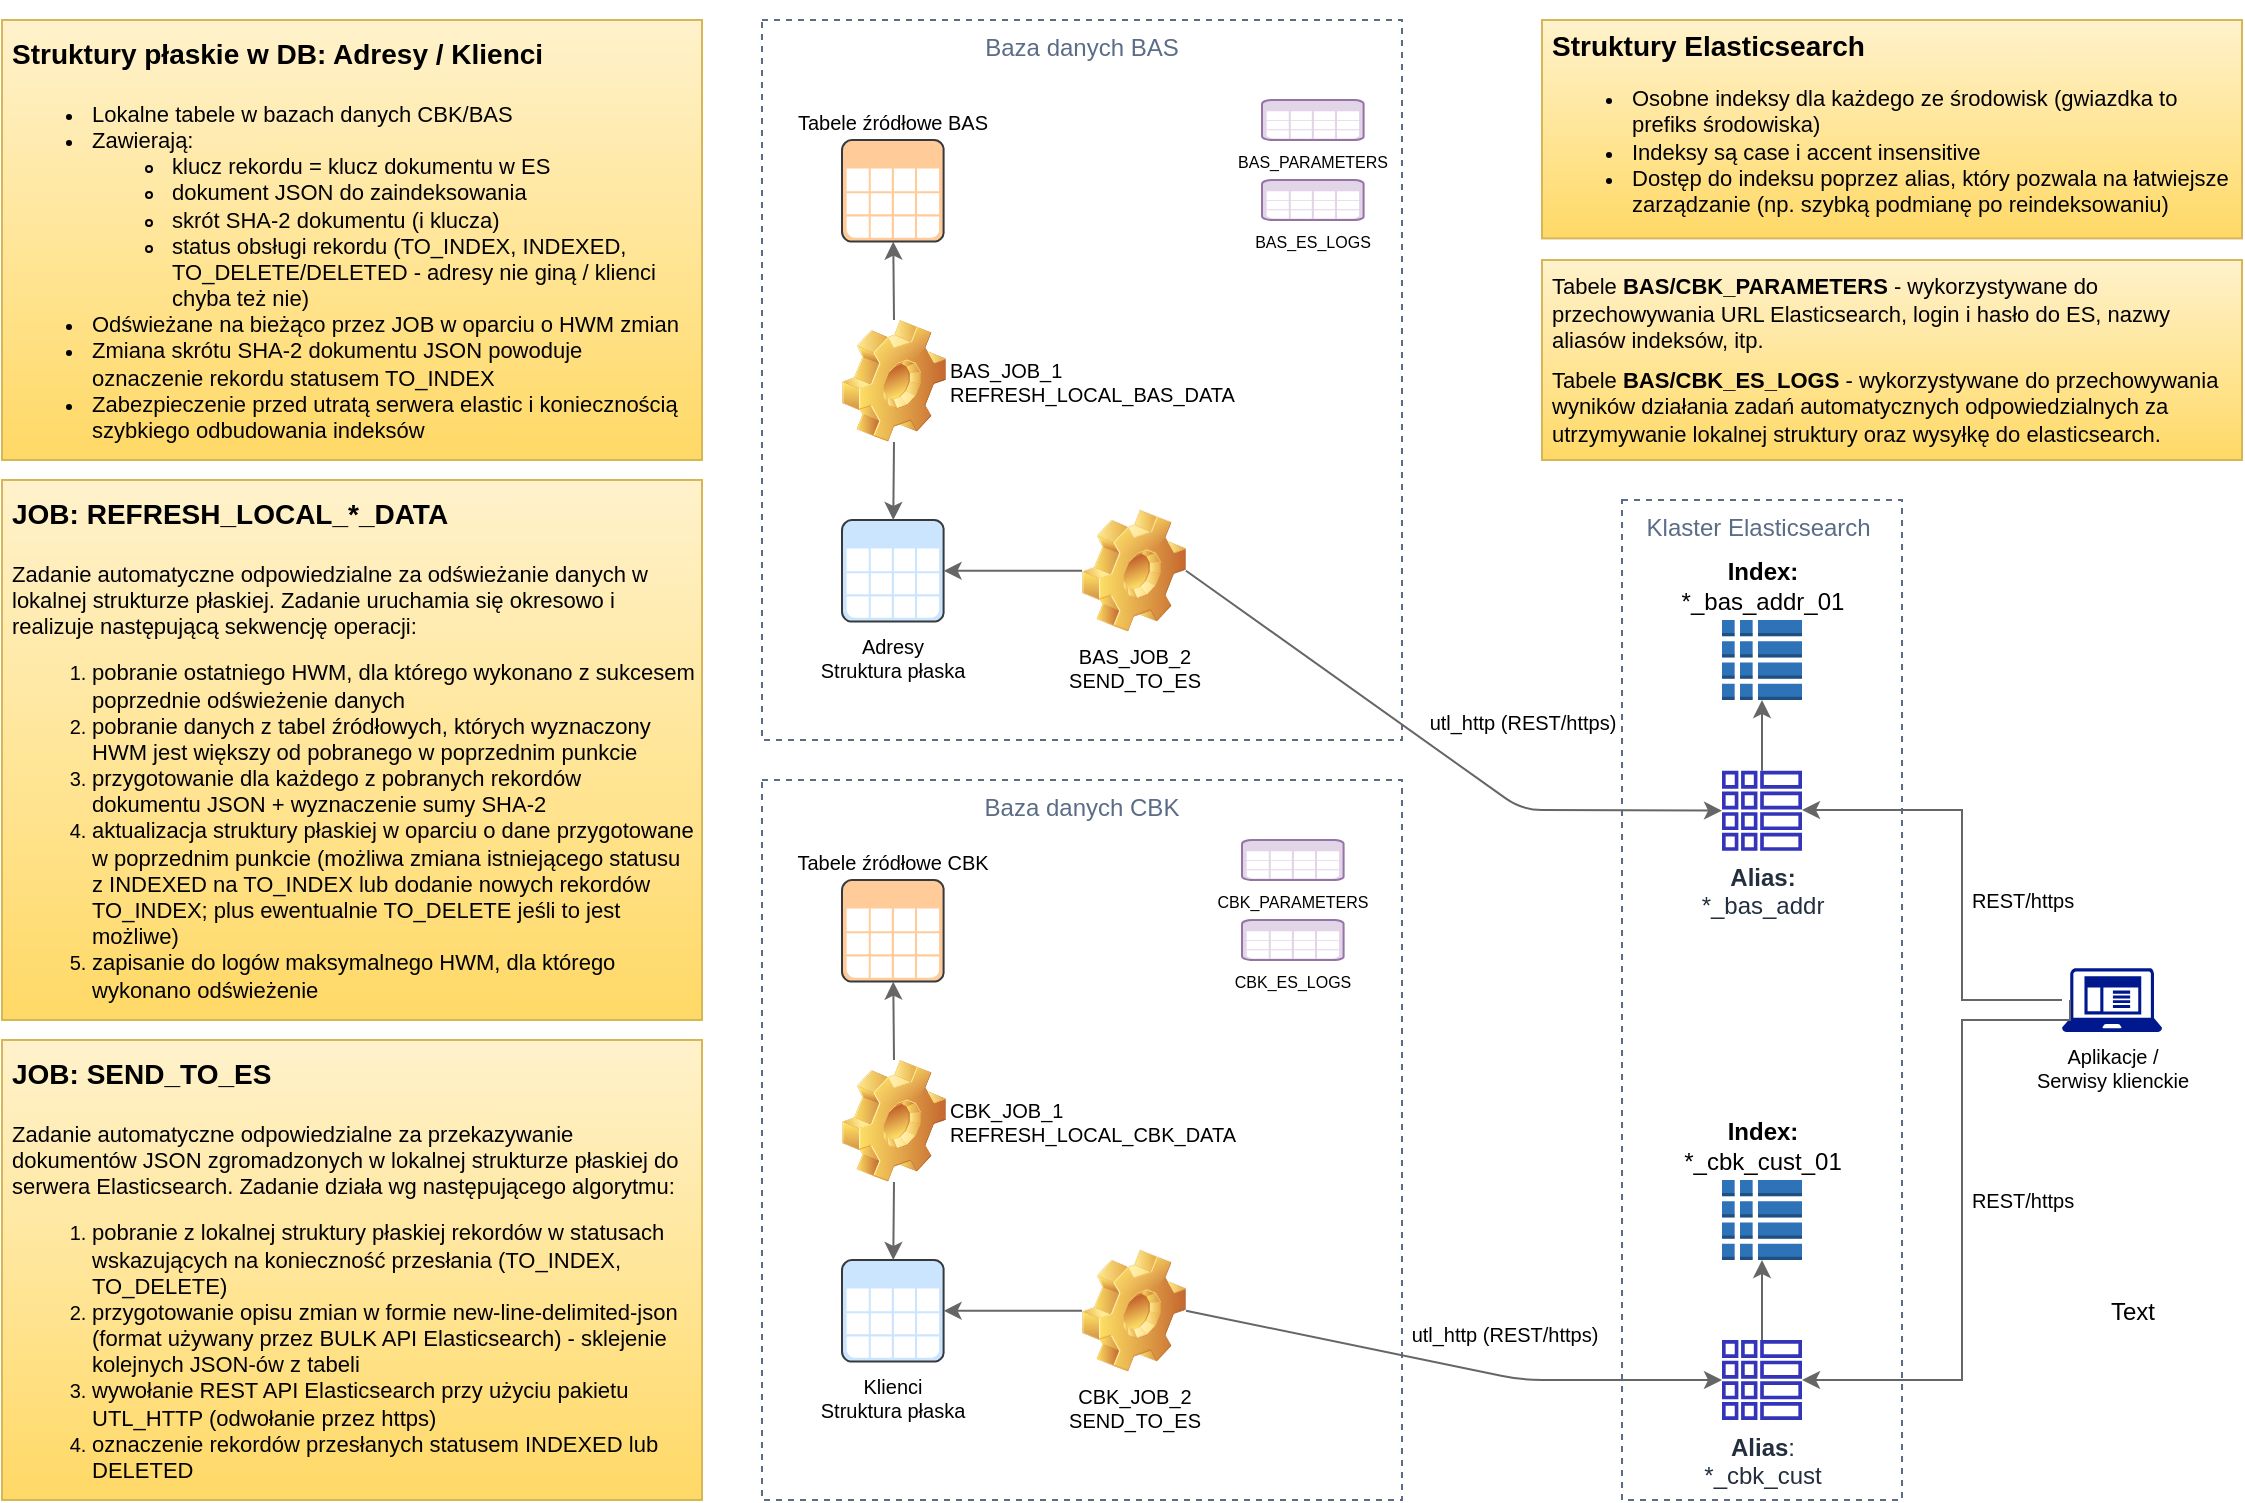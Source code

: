 <mxfile version="13.0.0" type="github">
  <diagram id="Ht1M8jgEwFfnCIfOTk4-" name="Page-1">
    <mxGraphModel dx="1170" dy="733" grid="1" gridSize="10" guides="1" tooltips="1" connect="1" arrows="1" fold="1" page="1" pageScale="1" pageWidth="1169" pageHeight="827" math="0" shadow="0">
      <root>
        <mxCell id="0" />
        <mxCell id="1" parent="0" />
        <mxCell id="Rd7k1DUN7EmRphaQOlK2-62" value="" style="group;spacingTop=0;" parent="1" vertex="1" connectable="0">
          <mxGeometry x="420" y="40" width="740" height="740" as="geometry" />
        </mxCell>
        <mxCell id="Rd7k1DUN7EmRphaQOlK2-14" value="Baza danych BAS" style="fillColor=none;strokeColor=#5A6C86;dashed=1;verticalAlign=top;fontStyle=0;fontColor=#5A6C86;" parent="Rd7k1DUN7EmRphaQOlK2-62" vertex="1">
          <mxGeometry width="320" height="360" as="geometry" />
        </mxCell>
        <mxCell id="Rd7k1DUN7EmRphaQOlK2-16" value="Tabele źródłowe BAS" style="shadow=0;dashed=0;strokeColor=#36393d;fillColor=#ffcc99;labelPosition=center;verticalLabelPosition=top;verticalAlign=bottom;align=center;outlineConnect=0;shape=mxgraph.veeam.table;html=1;fontSize=10;" parent="Rd7k1DUN7EmRphaQOlK2-62" vertex="1">
          <mxGeometry x="40" y="60" width="50.8" height="50.8" as="geometry" />
        </mxCell>
        <mxCell id="Rd7k1DUN7EmRphaQOlK2-17" value="BAS_JOB_1&lt;br style=&quot;font-size: 10px&quot;&gt;REFRESH_LOCAL_BAS_DATA" style="shape=image;html=1;verticalLabelPosition=middle;labelBackgroundColor=#ffffff;verticalAlign=middle;imageAspect=1;aspect=fixed;image=img/clipart/Gear_128x128.png;labelPosition=right;align=left;fontSize=10;fontColor=#000000;whiteSpace=wrap;" parent="Rd7k1DUN7EmRphaQOlK2-62" vertex="1">
          <mxGeometry x="40" y="150" width="52" height="61" as="geometry" />
        </mxCell>
        <mxCell id="Rd7k1DUN7EmRphaQOlK2-19" value="Adresy&lt;br style=&quot;font-size: 10px;&quot;&gt;Struktura płaska" style="shadow=0;dashed=0;html=1;strokeColor=#36393d;fillColor=#cce5ff;labelPosition=center;verticalLabelPosition=bottom;verticalAlign=top;align=center;outlineConnect=0;shape=mxgraph.veeam.table;fontSize=10;" parent="Rd7k1DUN7EmRphaQOlK2-62" vertex="1">
          <mxGeometry x="40" y="250" width="50.8" height="50.8" as="geometry" />
        </mxCell>
        <mxCell id="Rd7k1DUN7EmRphaQOlK2-21" value="" style="endArrow=classic;html=1;fontColor=#333333;exitX=0.5;exitY=0;exitDx=0;exitDy=0;fillColor=#6d8764;strokeColor=#666666;" parent="Rd7k1DUN7EmRphaQOlK2-62" source="Rd7k1DUN7EmRphaQOlK2-17" target="Rd7k1DUN7EmRphaQOlK2-16" edge="1">
          <mxGeometry width="50" height="50" relative="1" as="geometry">
            <mxPoint x="-40" y="220" as="sourcePoint" />
            <mxPoint x="10" y="170" as="targetPoint" />
          </mxGeometry>
        </mxCell>
        <mxCell id="Rd7k1DUN7EmRphaQOlK2-22" value="" style="endArrow=classic;html=1;fontColor=#333333;exitX=0.5;exitY=1;exitDx=0;exitDy=0;fillColor=#6d8764;strokeColor=#666666;" parent="Rd7k1DUN7EmRphaQOlK2-62" source="Rd7k1DUN7EmRphaQOlK2-17" target="Rd7k1DUN7EmRphaQOlK2-19" edge="1">
          <mxGeometry width="50" height="50" relative="1" as="geometry">
            <mxPoint x="76" y="160" as="sourcePoint" />
            <mxPoint x="75.636" y="120.8" as="targetPoint" />
          </mxGeometry>
        </mxCell>
        <mxCell id="Rd7k1DUN7EmRphaQOlK2-23" value="BAS_JOB_2&lt;br style=&quot;font-size: 10px&quot;&gt;SEND_TO_ES" style="shape=image;html=1;verticalLabelPosition=bottom;labelBackgroundColor=#ffffff;verticalAlign=top;imageAspect=1;aspect=fixed;image=img/clipart/Gear_128x128.png;labelPosition=center;align=center;fontSize=10;" parent="Rd7k1DUN7EmRphaQOlK2-62" vertex="1">
          <mxGeometry x="160" y="244.9" width="52" height="61" as="geometry" />
        </mxCell>
        <mxCell id="Rd7k1DUN7EmRphaQOlK2-24" value="" style="endArrow=classic;html=1;fontColor=#333333;fillColor=#6d8764;strokeColor=#666666;" parent="Rd7k1DUN7EmRphaQOlK2-62" source="Rd7k1DUN7EmRphaQOlK2-23" target="Rd7k1DUN7EmRphaQOlK2-19" edge="1">
          <mxGeometry width="50" height="50" relative="1" as="geometry">
            <mxPoint x="76" y="221" as="sourcePoint" />
            <mxPoint x="75.637" y="260" as="targetPoint" />
          </mxGeometry>
        </mxCell>
        <mxCell id="Rd7k1DUN7EmRphaQOlK2-25" value="Baza danych CBK" style="fillColor=none;strokeColor=#5A6C86;dashed=1;verticalAlign=top;fontStyle=0;fontColor=#5A6C86;" parent="Rd7k1DUN7EmRphaQOlK2-62" vertex="1">
          <mxGeometry y="380" width="320" height="360" as="geometry" />
        </mxCell>
        <mxCell id="Rd7k1DUN7EmRphaQOlK2-26" value="Tabele źródłowe CBK" style="shadow=0;dashed=0;strokeColor=#36393d;fillColor=#ffcc99;labelPosition=center;verticalLabelPosition=top;verticalAlign=bottom;align=center;outlineConnect=0;shape=mxgraph.veeam.table;html=1;fontSize=10;" parent="Rd7k1DUN7EmRphaQOlK2-62" vertex="1">
          <mxGeometry x="40" y="430" width="50.8" height="50.8" as="geometry" />
        </mxCell>
        <mxCell id="Rd7k1DUN7EmRphaQOlK2-27" value="CBK_JOB_1&lt;br style=&quot;font-size: 10px&quot;&gt;REFRESH_LOCAL_CBK_DATA" style="shape=image;html=1;verticalLabelPosition=middle;labelBackgroundColor=#ffffff;verticalAlign=middle;imageAspect=1;aspect=fixed;image=img/clipart/Gear_128x128.png;labelPosition=right;align=left;fontSize=10;fontColor=#000000;whiteSpace=wrap;" parent="Rd7k1DUN7EmRphaQOlK2-62" vertex="1">
          <mxGeometry x="40" y="520" width="52" height="61" as="geometry" />
        </mxCell>
        <mxCell id="Rd7k1DUN7EmRphaQOlK2-28" value="Klienci&lt;br style=&quot;font-size: 10px&quot;&gt;Struktura płaska" style="shadow=0;dashed=0;html=1;strokeColor=#36393d;fillColor=#cce5ff;labelPosition=center;verticalLabelPosition=bottom;verticalAlign=top;align=center;outlineConnect=0;shape=mxgraph.veeam.table;fontSize=10;" parent="Rd7k1DUN7EmRphaQOlK2-62" vertex="1">
          <mxGeometry x="40" y="620" width="50.8" height="50.8" as="geometry" />
        </mxCell>
        <mxCell id="Rd7k1DUN7EmRphaQOlK2-29" value="" style="endArrow=classic;html=1;fontColor=#333333;exitX=0.5;exitY=0;exitDx=0;exitDy=0;fillColor=#6d8764;strokeColor=#666666;" parent="Rd7k1DUN7EmRphaQOlK2-62" source="Rd7k1DUN7EmRphaQOlK2-27" target="Rd7k1DUN7EmRphaQOlK2-26" edge="1">
          <mxGeometry width="50" height="50" relative="1" as="geometry">
            <mxPoint x="-40" y="590" as="sourcePoint" />
            <mxPoint x="10" y="540" as="targetPoint" />
          </mxGeometry>
        </mxCell>
        <mxCell id="Rd7k1DUN7EmRphaQOlK2-30" value="" style="endArrow=classic;html=1;fontColor=#333333;exitX=0.5;exitY=1;exitDx=0;exitDy=0;fillColor=#6d8764;strokeColor=#666666;" parent="Rd7k1DUN7EmRphaQOlK2-62" source="Rd7k1DUN7EmRphaQOlK2-27" target="Rd7k1DUN7EmRphaQOlK2-28" edge="1">
          <mxGeometry width="50" height="50" relative="1" as="geometry">
            <mxPoint x="76" y="530" as="sourcePoint" />
            <mxPoint x="75.636" y="490.8" as="targetPoint" />
          </mxGeometry>
        </mxCell>
        <mxCell id="Rd7k1DUN7EmRphaQOlK2-31" value="CBK_JOB_2&lt;br style=&quot;font-size: 10px&quot;&gt;SEND_TO_ES" style="shape=image;html=1;verticalLabelPosition=bottom;labelBackgroundColor=#ffffff;verticalAlign=top;imageAspect=1;aspect=fixed;image=img/clipart/Gear_128x128.png;labelPosition=center;align=center;fontSize=10;" parent="Rd7k1DUN7EmRphaQOlK2-62" vertex="1">
          <mxGeometry x="160" y="614.9" width="52" height="61" as="geometry" />
        </mxCell>
        <mxCell id="Rd7k1DUN7EmRphaQOlK2-32" value="" style="endArrow=classic;html=1;fontColor=#333333;fillColor=#6d8764;strokeColor=#666666;" parent="Rd7k1DUN7EmRphaQOlK2-62" source="Rd7k1DUN7EmRphaQOlK2-31" target="Rd7k1DUN7EmRphaQOlK2-28" edge="1">
          <mxGeometry width="50" height="50" relative="1" as="geometry">
            <mxPoint x="76" y="591" as="sourcePoint" />
            <mxPoint x="75.637" y="630" as="targetPoint" />
          </mxGeometry>
        </mxCell>
        <mxCell id="Rd7k1DUN7EmRphaQOlK2-33" value="CBK_PARAMETERS" style="shadow=0;dashed=0;html=1;strokeColor=#9673a6;fillColor=#e1d5e7;labelPosition=center;verticalLabelPosition=bottom;verticalAlign=top;align=center;outlineConnect=0;shape=mxgraph.veeam.table;fontSize=8;" parent="Rd7k1DUN7EmRphaQOlK2-62" vertex="1">
          <mxGeometry x="240" y="410" width="50.8" height="20" as="geometry" />
        </mxCell>
        <mxCell id="Rd7k1DUN7EmRphaQOlK2-34" value="CBK_ES_LOGS" style="shadow=0;dashed=0;html=1;strokeColor=#9673a6;fillColor=#e1d5e7;labelPosition=center;verticalLabelPosition=bottom;verticalAlign=top;align=center;outlineConnect=0;shape=mxgraph.veeam.table;fontSize=8;" parent="Rd7k1DUN7EmRphaQOlK2-62" vertex="1">
          <mxGeometry x="240" y="450" width="50.8" height="20" as="geometry" />
        </mxCell>
        <mxCell id="Rd7k1DUN7EmRphaQOlK2-35" value="BAS_PARAMETERS" style="shadow=0;dashed=0;html=1;strokeColor=#9673a6;fillColor=#e1d5e7;labelPosition=center;verticalLabelPosition=bottom;verticalAlign=top;align=center;outlineConnect=0;shape=mxgraph.veeam.table;fontSize=8;" parent="Rd7k1DUN7EmRphaQOlK2-62" vertex="1">
          <mxGeometry x="250" y="40" width="50.8" height="20" as="geometry" />
        </mxCell>
        <mxCell id="Rd7k1DUN7EmRphaQOlK2-36" value="BAS_ES_LOGS" style="shadow=0;dashed=0;html=1;strokeColor=#9673a6;fillColor=#e1d5e7;labelPosition=center;verticalLabelPosition=bottom;verticalAlign=top;align=center;outlineConnect=0;shape=mxgraph.veeam.table;fontSize=8;" parent="Rd7k1DUN7EmRphaQOlK2-62" vertex="1">
          <mxGeometry x="250" y="80" width="50.8" height="20" as="geometry" />
        </mxCell>
        <mxCell id="Rd7k1DUN7EmRphaQOlK2-37" value="Klaster Elasticsearch " style="fillColor=none;strokeColor=#5A6C86;dashed=1;verticalAlign=top;fontStyle=0;fontColor=#5A6C86;" parent="Rd7k1DUN7EmRphaQOlK2-62" vertex="1">
          <mxGeometry x="430" y="240" width="140" height="500" as="geometry" />
        </mxCell>
        <mxCell id="Rd7k1DUN7EmRphaQOlK2-40" value="&lt;b&gt;Alias:&lt;br&gt;&lt;/b&gt;*_bas_addr" style="outlineConnect=0;fontColor=#232F3E;gradientColor=none;fillColor=#3334B9;strokeColor=none;dashed=0;verticalLabelPosition=bottom;verticalAlign=top;align=center;html=1;fontSize=12;fontStyle=0;aspect=fixed;pointerEvents=1;shape=mxgraph.aws4.global_secondary_index;" parent="Rd7k1DUN7EmRphaQOlK2-62" vertex="1">
          <mxGeometry x="480" y="375.4" width="40" height="40" as="geometry" />
        </mxCell>
        <mxCell id="Rd7k1DUN7EmRphaQOlK2-44" value="" style="edgeStyle=orthogonalEdgeStyle;rounded=0;orthogonalLoop=1;jettySize=auto;html=1;strokeColor=#666666;fontSize=8;fontColor=#000000;entryX=0.5;entryY=1;entryDx=0;entryDy=0;entryPerimeter=0;" parent="Rd7k1DUN7EmRphaQOlK2-62" source="Rd7k1DUN7EmRphaQOlK2-40" target="Rd7k1DUN7EmRphaQOlK2-42" edge="1">
          <mxGeometry relative="1" as="geometry">
            <mxPoint x="603.75" y="444" as="targetPoint" />
          </mxGeometry>
        </mxCell>
        <mxCell id="Rd7k1DUN7EmRphaQOlK2-42" value="&lt;span style=&quot;font-size: 12px&quot;&gt;&lt;b&gt;Index:&lt;/b&gt;&lt;br&gt;*_bas_addr_01&lt;/span&gt;" style="outlineConnect=0;dashed=0;verticalLabelPosition=top;verticalAlign=bottom;align=center;html=1;shape=mxgraph.aws3.global_secondary_index;fillColor=#2E73B8;gradientColor=none;fontSize=8;fontColor=#000000;labelPosition=center;" parent="Rd7k1DUN7EmRphaQOlK2-62" vertex="1">
          <mxGeometry x="480" y="300" width="40" height="40" as="geometry" />
        </mxCell>
        <mxCell id="Rd7k1DUN7EmRphaQOlK2-45" value="&lt;b&gt;Alias&lt;/b&gt;:&lt;br&gt;*_cbk_cust" style="outlineConnect=0;fontColor=#232F3E;gradientColor=none;fillColor=#3334B9;strokeColor=none;dashed=0;verticalLabelPosition=bottom;verticalAlign=top;align=center;html=1;fontSize=12;fontStyle=0;aspect=fixed;pointerEvents=1;shape=mxgraph.aws4.global_secondary_index;labelPosition=center;" parent="Rd7k1DUN7EmRphaQOlK2-62" vertex="1">
          <mxGeometry x="480" y="660" width="40" height="40" as="geometry" />
        </mxCell>
        <mxCell id="Rd7k1DUN7EmRphaQOlK2-46" value="" style="edgeStyle=orthogonalEdgeStyle;rounded=0;orthogonalLoop=1;jettySize=auto;html=1;strokeColor=#666666;fontSize=8;fontColor=#000000;labelPosition=center;verticalLabelPosition=top;align=center;verticalAlign=bottom;" parent="Rd7k1DUN7EmRphaQOlK2-62" source="Rd7k1DUN7EmRphaQOlK2-45" target="Rd7k1DUN7EmRphaQOlK2-47" edge="1">
          <mxGeometry relative="1" as="geometry">
            <mxPoint x="603.75" y="643.2" as="targetPoint" />
          </mxGeometry>
        </mxCell>
        <mxCell id="Rd7k1DUN7EmRphaQOlK2-47" value="&lt;span style=&quot;font-size: 12px&quot;&gt;&lt;b&gt;Index:&lt;br&gt;&lt;/b&gt;*_cbk_cust_01&lt;/span&gt;" style="outlineConnect=0;dashed=0;verticalLabelPosition=top;verticalAlign=bottom;align=center;html=1;shape=mxgraph.aws3.global_secondary_index;fillColor=#2E73B8;gradientColor=none;fontSize=8;fontColor=#000000;labelPosition=center;" parent="Rd7k1DUN7EmRphaQOlK2-62" vertex="1">
          <mxGeometry x="480" y="580" width="40" height="40" as="geometry" />
        </mxCell>
        <mxCell id="Rd7k1DUN7EmRphaQOlK2-48" value="" style="endArrow=classic;html=1;fontColor=#333333;fillColor=#6d8764;strokeColor=#666666;exitX=1;exitY=0.5;exitDx=0;exitDy=0;" parent="Rd7k1DUN7EmRphaQOlK2-62" source="Rd7k1DUN7EmRphaQOlK2-31" target="Rd7k1DUN7EmRphaQOlK2-45" edge="1">
          <mxGeometry width="50" height="50" relative="1" as="geometry">
            <mxPoint x="170" y="655.4" as="sourcePoint" />
            <mxPoint x="100.8" y="655.4" as="targetPoint" />
            <Array as="points">
              <mxPoint x="380" y="680" />
            </Array>
          </mxGeometry>
        </mxCell>
        <mxCell id="Rd7k1DUN7EmRphaQOlK2-51" value="utl_http (REST/https)" style="edgeLabel;html=1;align=center;verticalAlign=bottom;resizable=0;points=[];fontSize=10;fontColor=#000000;labelPosition=center;verticalLabelPosition=top;" parent="Rd7k1DUN7EmRphaQOlK2-48" vertex="1" connectable="0">
          <mxGeometry x="-0.313" y="-1" relative="1" as="geometry">
            <mxPoint x="67.11" as="offset" />
          </mxGeometry>
        </mxCell>
        <mxCell id="Rd7k1DUN7EmRphaQOlK2-49" value="" style="endArrow=classic;html=1;fontColor=#333333;fillColor=#6d8764;strokeColor=#666666;exitX=1;exitY=0.5;exitDx=0;exitDy=0;" parent="Rd7k1DUN7EmRphaQOlK2-62" source="Rd7k1DUN7EmRphaQOlK2-23" target="Rd7k1DUN7EmRphaQOlK2-40" edge="1">
          <mxGeometry width="50" height="50" relative="1" as="geometry">
            <mxPoint x="170" y="285.4" as="sourcePoint" />
            <mxPoint x="100.8" y="285.4" as="targetPoint" />
            <Array as="points">
              <mxPoint x="380" y="395" />
            </Array>
          </mxGeometry>
        </mxCell>
        <mxCell id="Rd7k1DUN7EmRphaQOlK2-50" value="utl_http (REST/https)" style="edgeLabel;html=1;align=center;verticalAlign=bottom;resizable=0;points=[];fontSize=10;fontColor=#000000;labelPosition=center;verticalLabelPosition=top;" parent="Rd7k1DUN7EmRphaQOlK2-49" vertex="1" connectable="0">
          <mxGeometry x="0.16" y="1" relative="1" as="geometry">
            <mxPoint x="22.41" y="-17.82" as="offset" />
          </mxGeometry>
        </mxCell>
        <mxCell id="Rd7k1DUN7EmRphaQOlK2-55" style="edgeStyle=orthogonalEdgeStyle;rounded=0;orthogonalLoop=1;jettySize=auto;html=1;strokeColor=#666666;fontSize=10;fontColor=#000000;" parent="Rd7k1DUN7EmRphaQOlK2-62" source="Rd7k1DUN7EmRphaQOlK2-54" target="Rd7k1DUN7EmRphaQOlK2-40" edge="1">
          <mxGeometry relative="1" as="geometry">
            <Array as="points">
              <mxPoint x="600" y="490" />
              <mxPoint x="600" y="395" />
            </Array>
          </mxGeometry>
        </mxCell>
        <mxCell id="Yy2PwH5LuU4qpZfuIs-y-3" value="&lt;span style=&quot;font-size: 10px&quot;&gt;REST/https&lt;/span&gt;" style="edgeLabel;html=1;align=center;verticalAlign=middle;resizable=0;points=[];" vertex="1" connectable="0" parent="Rd7k1DUN7EmRphaQOlK2-55">
          <mxGeometry x="-0.556" y="-26" relative="1" as="geometry">
            <mxPoint x="4" y="-50" as="offset" />
          </mxGeometry>
        </mxCell>
        <mxCell id="Rd7k1DUN7EmRphaQOlK2-54" value="Aplikacje /&lt;br&gt;Serwisy klienckie" style="aspect=fixed;pointerEvents=1;shadow=0;dashed=0;html=1;strokeColor=none;labelPosition=center;verticalLabelPosition=bottom;verticalAlign=top;align=center;fillColor=#00188D;shape=mxgraph.mscae.enterprise.client_application;fontSize=10;fontColor=#000000;" parent="Rd7k1DUN7EmRphaQOlK2-62" vertex="1">
          <mxGeometry x="650" y="474" width="50" height="32" as="geometry" />
        </mxCell>
        <mxCell id="Rd7k1DUN7EmRphaQOlK2-56" style="edgeStyle=orthogonalEdgeStyle;rounded=0;orthogonalLoop=1;jettySize=auto;html=1;strokeColor=#666666;fontSize=10;fontColor=#000000;exitX=0.08;exitY=0.5;exitDx=0;exitDy=0;exitPerimeter=0;" parent="Rd7k1DUN7EmRphaQOlK2-62" source="Rd7k1DUN7EmRphaQOlK2-54" target="Rd7k1DUN7EmRphaQOlK2-45" edge="1">
          <mxGeometry relative="1" as="geometry">
            <mxPoint x="660" y="500" as="sourcePoint" />
            <mxPoint x="529.99" y="405" as="targetPoint" />
            <Array as="points">
              <mxPoint x="654" y="500" />
              <mxPoint x="600" y="500" />
              <mxPoint x="600" y="680" />
            </Array>
          </mxGeometry>
        </mxCell>
        <mxCell id="Rd7k1DUN7EmRphaQOlK2-57" value="REST/https" style="edgeLabel;html=1;align=center;verticalAlign=middle;resizable=0;points=[];fontSize=10;fontColor=#000000;" parent="Rd7k1DUN7EmRphaQOlK2-56" vertex="1" connectable="0">
          <mxGeometry x="-0.187" y="-2" relative="1" as="geometry">
            <mxPoint x="32" y="22" as="offset" />
          </mxGeometry>
        </mxCell>
        <mxCell id="Yy2PwH5LuU4qpZfuIs-y-1" value="&lt;h1 style=&quot;font-size: 14px&quot;&gt;&lt;font style=&quot;font-size: 14px&quot;&gt;Struktury Elasticsearch&lt;/font&gt;&lt;/h1&gt;&lt;div style=&quot;font-size: 11px&quot;&gt;&lt;font style=&quot;font-size: 11px&quot;&gt;&lt;div&gt;&lt;ul&gt;&lt;li&gt;Osobne indeksy dla każdego ze środowisk (gwiazdka to prefiks środowiska)&lt;br&gt;&lt;/li&gt;&lt;li&gt;Indeksy są case i accent insensitive&lt;br&gt;&lt;/li&gt;&lt;li&gt;Dostęp do indeksu poprzez alias, który pozwala na łatwiejsze zarządzanie (np. szybką podmianę po reindeksowaniu)&lt;br&gt;&lt;/li&gt;&lt;/ul&gt;&lt;/div&gt;&lt;/font&gt;&lt;/div&gt;" style="text;html=1;strokeColor=#d6b656;fillColor=#fff2cc;spacing=5;spacingTop=-14;whiteSpace=wrap;overflow=hidden;rounded=0;fontSize=10;gradientColor=#ffd966;" vertex="1" parent="Rd7k1DUN7EmRphaQOlK2-62">
          <mxGeometry x="390" width="350" height="109.2" as="geometry" />
        </mxCell>
        <mxCell id="Yy2PwH5LuU4qpZfuIs-y-7" value="Text" style="text;html=1;align=center;verticalAlign=middle;resizable=0;points=[];autosize=1;" vertex="1" parent="Rd7k1DUN7EmRphaQOlK2-62">
          <mxGeometry x="665" y="636" width="40" height="20" as="geometry" />
        </mxCell>
        <mxCell id="Yy2PwH5LuU4qpZfuIs-y-6" value="&lt;h1 style=&quot;font-size: 11px&quot;&gt;&lt;span style=&quot;font-weight: normal&quot;&gt;Tabele &lt;/span&gt;BAS/CBK_PARAMETERS&lt;span style=&quot;font-weight: normal&quot;&gt; - wykorzystywane do przechowywania URL Elasticsearch, login i hasło do ES, nazwy aliasów indeksów, itp.&lt;/span&gt;&lt;/h1&gt;&lt;div&gt;&lt;h1 style=&quot;font-size: 11px&quot;&gt;&lt;span style=&quot;font-weight: normal&quot;&gt;Tabele &lt;/span&gt;BAS/CBK_ES_LOGS&lt;span style=&quot;font-weight: normal&quot;&gt; - wykorzystywane do przechowywania wyników działania zadań automatycznych odpowiedzialnych za utrzymywanie lokalnej struktury oraz wysyłkę do elasticsearch.&lt;/span&gt;&lt;/h1&gt;&lt;/div&gt;" style="text;html=1;strokeColor=#d6b656;fillColor=#fff2cc;spacing=5;spacingTop=-10;whiteSpace=wrap;overflow=hidden;rounded=0;fontSize=10;gradientColor=#ffd966;" vertex="1" parent="Rd7k1DUN7EmRphaQOlK2-62">
          <mxGeometry x="390" y="120" width="350" height="100" as="geometry" />
        </mxCell>
        <mxCell id="Rd7k1DUN7EmRphaQOlK2-63" value="&lt;h1&gt;&lt;font style=&quot;font-size: 14px&quot;&gt;JOB: REFRESH_LOCAL_*_DATA&lt;/font&gt;&lt;/h1&gt;&lt;div style=&quot;font-size: 11px&quot;&gt;&lt;font style=&quot;font-size: 11px&quot;&gt;Zadanie automatyczne odpowiedzialne za odświeżanie danych w lokalnej strukturze płaskiej. Zadanie uruchamia się okresowo i realizuje następującą sekwencję operacji:&lt;/font&gt;&lt;/div&gt;&lt;div&gt;&lt;ol&gt;&lt;li&gt;&lt;span style=&quot;font-size: 11px&quot;&gt;pobranie ostatniego HWM, dla którego wykonano z sukcesem poprzednie odświeżenie danych&lt;/span&gt;&lt;/li&gt;&lt;li&gt;&lt;span style=&quot;font-size: 11px&quot;&gt;pobranie danych z tabel źródłowych, których wyznaczony HWM jest większy od pobranego w poprzednim punkcie&lt;/span&gt;&lt;/li&gt;&lt;li&gt;&lt;span style=&quot;font-size: 11px&quot;&gt;przygotowanie dla każdego z pobranych rekordów dokumentu JSON + wyznaczenie sumy SHA-2&lt;/span&gt;&lt;/li&gt;&lt;li&gt;&lt;span style=&quot;font-size: 11px&quot;&gt;aktualizacja struktury płaskiej w oparciu o dane przygotowane w poprzednim punkcie (możliwa zmiana istniejącego statusu z INDEXED na TO_INDEX lub dodanie nowych rekordów TO_INDEX; plus ewentualnie TO_DELETE jeśli to jest możliwe)&lt;/span&gt;&lt;/li&gt;&lt;li&gt;&lt;span style=&quot;font-size: 11px&quot;&gt;zapisanie do logów maksymalnego HWM, dla którego wykonano odświeżenie&lt;/span&gt;&lt;/li&gt;&lt;/ol&gt;&lt;/div&gt;&lt;p style=&quot;font-size: 11px&quot;&gt;&lt;br&gt;&lt;/p&gt;" style="text;html=1;strokeColor=#d6b656;fillColor=#fff2cc;spacing=5;spacingTop=-20;whiteSpace=wrap;overflow=hidden;rounded=0;fontSize=10;gradientColor=#ffd966;" parent="1" vertex="1">
          <mxGeometry x="40" y="270" width="350" height="270" as="geometry" />
        </mxCell>
        <mxCell id="Rd7k1DUN7EmRphaQOlK2-64" value="&lt;h1&gt;&lt;font style=&quot;font-size: 14px&quot;&gt;Struktury płaskie w DB: Adresy / Klienci&lt;/font&gt;&lt;/h1&gt;&lt;h1 style=&quot;font-size: 11px&quot;&gt;&lt;ul&gt;&lt;li&gt;&lt;font style=&quot;font-size: 11px&quot;&gt;&lt;span style=&quot;font-weight: normal&quot;&gt;Lokalne tabele w bazach danych CBK/BAS&lt;/span&gt;&lt;br&gt;&lt;/font&gt;&lt;/li&gt;&lt;li&gt;&lt;span style=&quot;font-weight: normal&quot;&gt;&lt;font style=&quot;font-size: 11px&quot;&gt;Zawierają:&lt;/font&gt;&lt;/span&gt;&lt;/li&gt;&lt;ul&gt;&lt;li&gt;&lt;span style=&quot;font-weight: normal&quot;&gt;&lt;font style=&quot;font-size: 11px&quot;&gt;klucz rekordu = klucz dokumentu w ES&lt;/font&gt;&lt;/span&gt;&lt;/li&gt;&lt;li&gt;&lt;span style=&quot;font-weight: normal&quot;&gt;&lt;font style=&quot;font-size: 11px&quot;&gt;dokument JSON do zaindeksowania&lt;/font&gt;&lt;/span&gt;&lt;/li&gt;&lt;li&gt;&lt;span style=&quot;font-weight: normal&quot;&gt;&lt;font style=&quot;font-size: 11px&quot;&gt;skrót SHA-2 dokumentu (i klucza)&lt;/font&gt;&lt;/span&gt;&lt;/li&gt;&lt;li&gt;&lt;span style=&quot;font-weight: normal&quot;&gt;&lt;font style=&quot;font-size: 11px&quot;&gt;status obsługi rekordu (TO_INDEX,&amp;nbsp;INDEXED, TO_DELETE/DELETED - adresy nie giną / klienci chyba też nie)&lt;/font&gt;&lt;/span&gt;&lt;/li&gt;&lt;/ul&gt;&lt;li&gt;&lt;span style=&quot;font-weight: normal&quot;&gt;&lt;font style=&quot;font-size: 11px&quot;&gt;Odświeżane na bieżąco przez JOB w oparciu o HWM zmian&lt;/font&gt;&lt;/span&gt;&lt;/li&gt;&lt;li&gt;&lt;span style=&quot;font-weight: normal&quot;&gt;&lt;font style=&quot;font-size: 11px&quot;&gt;Zmiana skrótu SHA-2 dokumentu JSON powoduje oznaczenie rekordu statusem TO_INDEX&lt;/font&gt;&lt;/span&gt;&lt;/li&gt;&lt;li&gt;&lt;span style=&quot;font-weight: normal&quot;&gt;&lt;font style=&quot;font-size: 11px&quot;&gt;Zabezpieczenie przed utratą serwera elastic i koniecznością szybkiego odbudowania indeksów&lt;/font&gt;&lt;/span&gt;&lt;/li&gt;&lt;/ul&gt;&lt;/h1&gt;" style="text;html=1;strokeColor=#d6b656;fillColor=#fff2cc;spacing=5;spacingTop=-20;whiteSpace=wrap;overflow=hidden;rounded=0;fontSize=10;gradientColor=#ffd966;" parent="1" vertex="1">
          <mxGeometry x="40" y="40" width="350" height="220" as="geometry" />
        </mxCell>
        <mxCell id="Rd7k1DUN7EmRphaQOlK2-65" value="&lt;h1&gt;&lt;font style=&quot;font-size: 14px&quot;&gt;JOB: SEND_TO_ES&lt;/font&gt;&lt;/h1&gt;&lt;div style=&quot;font-size: 11px&quot;&gt;&lt;font style=&quot;font-size: 11px&quot;&gt;Zadanie automatyczne odpowiedzialne za przekazywanie dokumentów JSON zgromadzonych w lokalnej strukturze płaskiej do serwera Elasticsearch. Zadanie działa wg następującego algorytmu:&lt;/font&gt;&lt;/div&gt;&lt;div&gt;&lt;ol&gt;&lt;li&gt;&lt;span style=&quot;font-size: 11px&quot;&gt;pobranie z lokalnej struktury płaskiej rekordów w statusach wskazujących na konieczność przesłania (TO_INDEX, TO_DELETE)&lt;/span&gt;&lt;/li&gt;&lt;li&gt;&lt;span style=&quot;font-size: 11px&quot;&gt;przygotowanie opisu zmian w formie new-line-delimited-json (format używany przez BULK API&amp;nbsp;Elasticsearch) - sklejenie kolejnych JSON-ów z tabeli&lt;/span&gt;&lt;/li&gt;&lt;li&gt;&lt;span style=&quot;font-size: 11px&quot;&gt;wywołanie REST API&amp;nbsp;Elasticsearch przy użyciu pakietu UTL_HTTP (odwołanie przez https)&lt;/span&gt;&lt;/li&gt;&lt;li&gt;&lt;span style=&quot;font-size: 11px&quot;&gt;oznaczenie rekordów przesłanych statusem INDEXED lub DELETED&lt;/span&gt;&lt;/li&gt;&lt;/ol&gt;&lt;div&gt;&lt;span style=&quot;font-size: 11px&quot;&gt;&lt;br&gt;&lt;/span&gt;&lt;/div&gt;&lt;/div&gt;&lt;p style=&quot;font-size: 11px&quot;&gt;&lt;br&gt;&lt;/p&gt;" style="text;html=1;strokeColor=#d6b656;fillColor=#fff2cc;spacing=5;spacingTop=-20;whiteSpace=wrap;overflow=hidden;rounded=0;fontSize=10;gradientColor=#ffd966;" parent="1" vertex="1">
          <mxGeometry x="40" y="550" width="350" height="230" as="geometry" />
        </mxCell>
      </root>
    </mxGraphModel>
  </diagram>
</mxfile>
